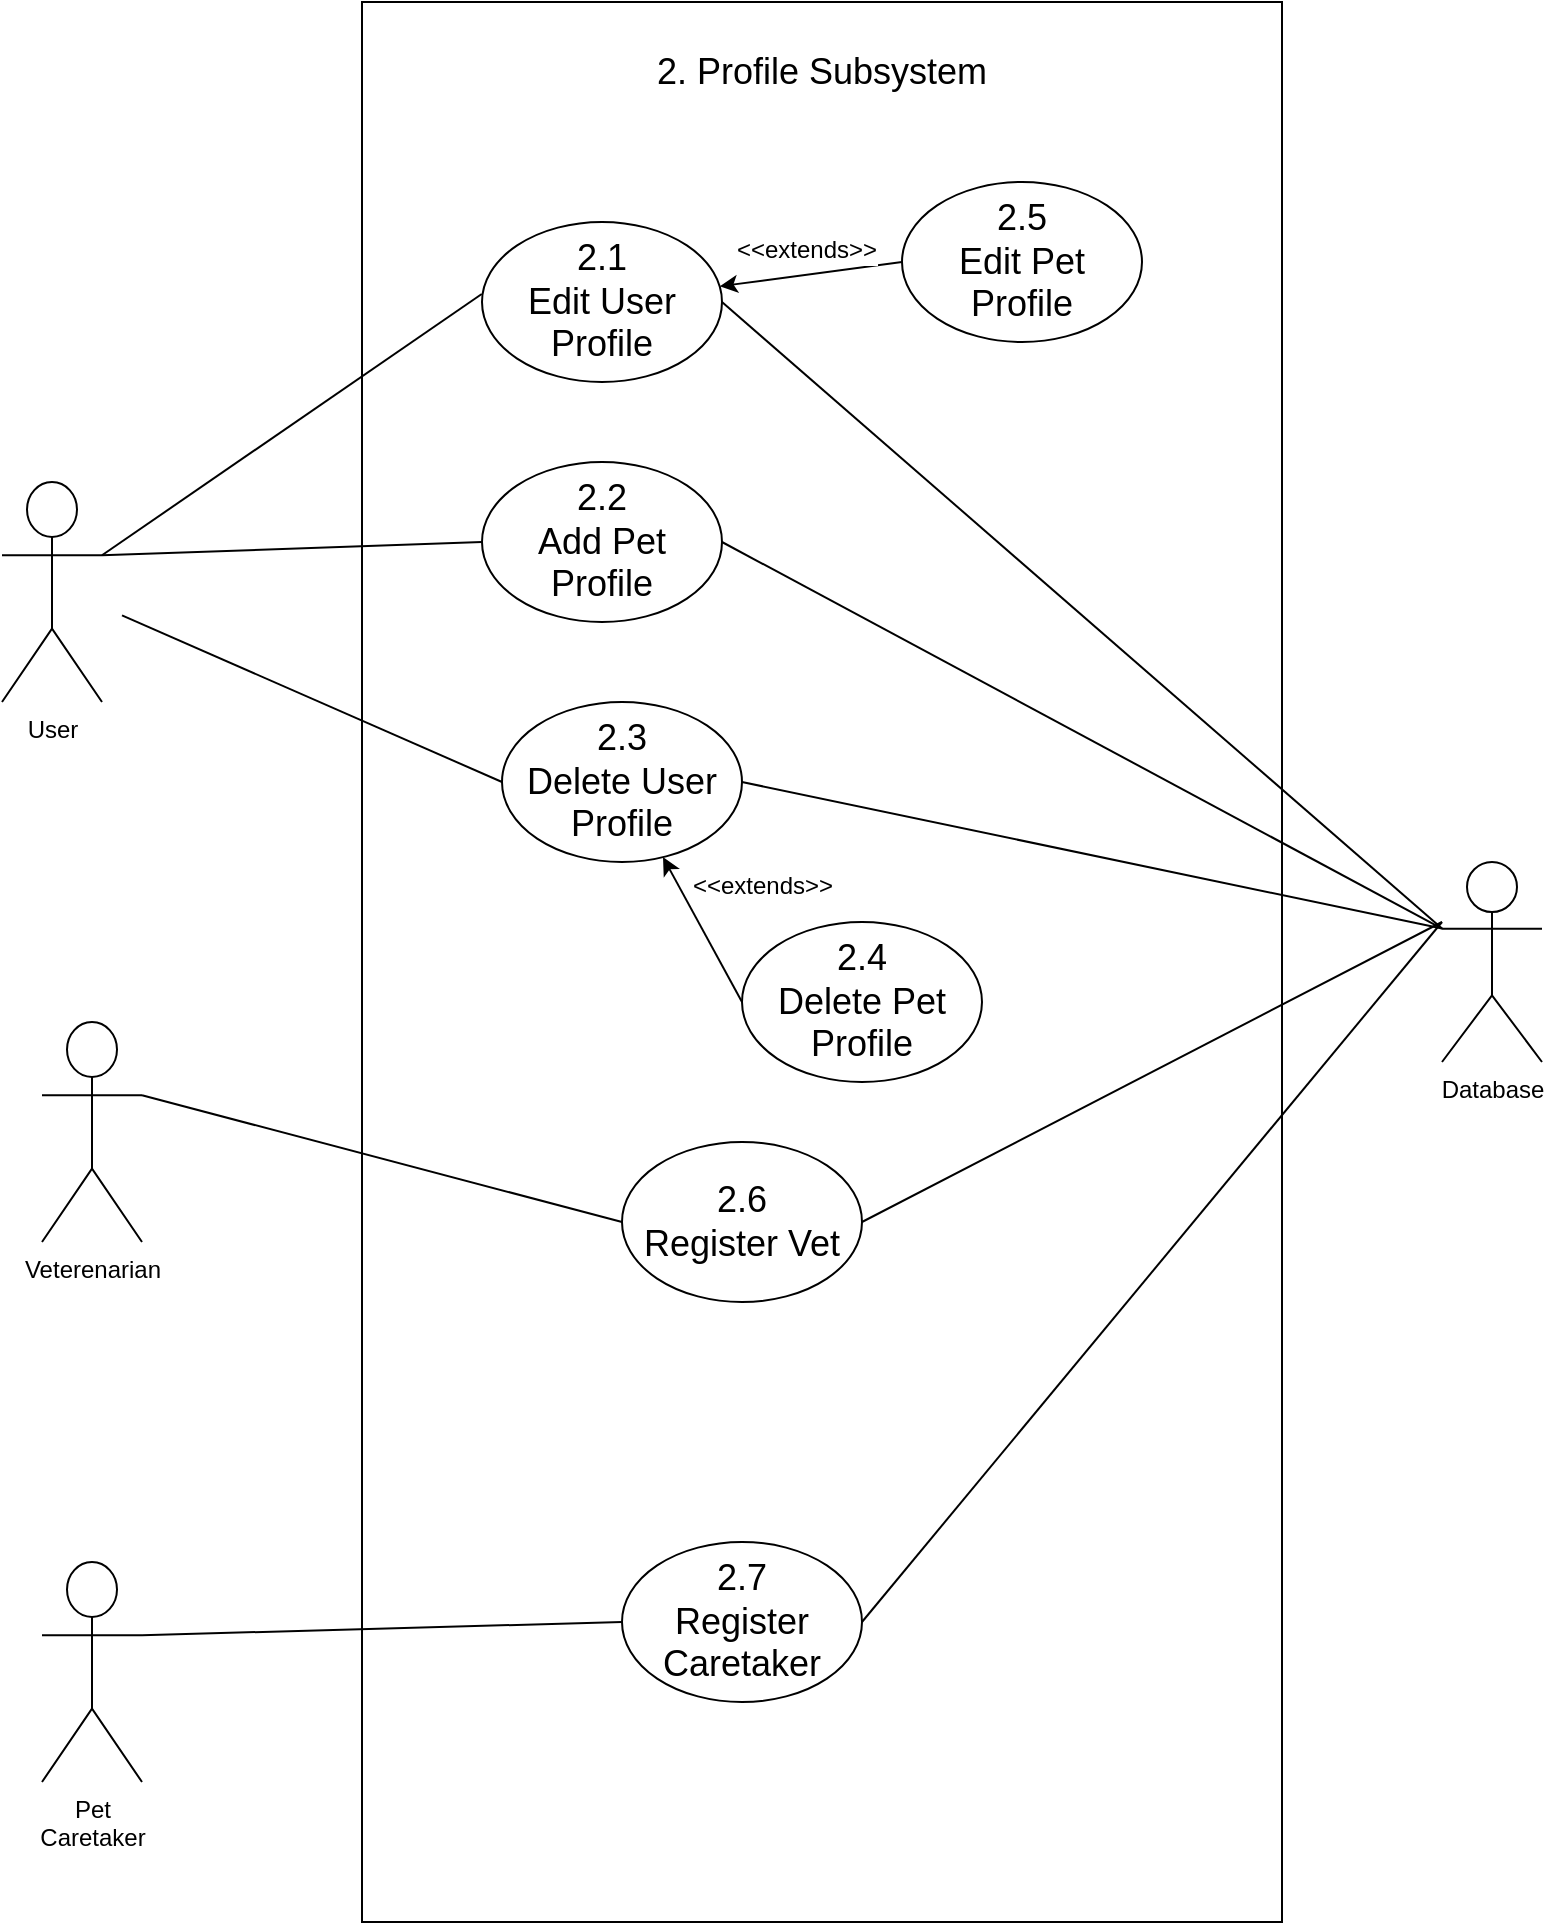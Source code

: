 <mxfile>
    <diagram id="Lc6ubmWDAbJtyx3qvAJk" name="Page-1">
        <mxGraphModel dx="1688" dy="1211" grid="1" gridSize="10" guides="1" tooltips="1" connect="1" arrows="1" fold="1" page="1" pageScale="1" pageWidth="850" pageHeight="1100" math="0" shadow="0">
            <root>
                <mxCell id="0"/>
                <mxCell id="1" parent="0"/>
                <mxCell id="2" value="" style="rounded=0;whiteSpace=wrap;html=1;" vertex="1" parent="1">
                    <mxGeometry x="210" y="100" width="460" height="960" as="geometry"/>
                </mxCell>
                <mxCell id="3" style="edgeStyle=none;html=1;fontSize=12;endArrow=none;endFill=0;entryX=-0.001;entryY=0.45;entryDx=0;entryDy=0;entryPerimeter=0;exitX=1;exitY=0.333;exitDx=0;exitDy=0;exitPerimeter=0;" edge="1" parent="1" source="4" target="9">
                    <mxGeometry relative="1" as="geometry"/>
                </mxCell>
                <mxCell id="4" value="User" style="shape=umlActor;verticalLabelPosition=bottom;verticalAlign=top;html=1;outlineConnect=0;" vertex="1" parent="1">
                    <mxGeometry x="30" y="340" width="50" height="110" as="geometry"/>
                </mxCell>
                <mxCell id="5" value="Database" style="shape=umlActor;verticalLabelPosition=bottom;verticalAlign=top;html=1;outlineConnect=0;" vertex="1" parent="1">
                    <mxGeometry x="750" y="530" width="50" height="100" as="geometry"/>
                </mxCell>
                <mxCell id="6" value="2. Profile Subsystem" style="text;html=1;strokeColor=none;fillColor=none;align=center;verticalAlign=middle;whiteSpace=wrap;rounded=0;fontSize=18;" vertex="1" parent="1">
                    <mxGeometry x="345" y="120" width="190" height="30" as="geometry"/>
                </mxCell>
                <mxCell id="7" style="edgeStyle=none;html=1;entryX=0;entryY=0.5;entryDx=0;entryDy=0;fontSize=18;endArrow=none;endFill=0;startArrow=classic;startFill=1;" edge="1" parent="1" source="9" target="11">
                    <mxGeometry relative="1" as="geometry"/>
                </mxCell>
                <mxCell id="8" value="&lt;font style=&quot;font-size: 12px;&quot;&gt;&amp;lt;&amp;lt;extends&amp;gt;&amp;gt;&lt;/font&gt;" style="edgeLabel;html=1;align=center;verticalAlign=middle;resizable=0;points=[];fontSize=14;" vertex="1" connectable="0" parent="7">
                    <mxGeometry x="-0.248" y="1" relative="1" as="geometry">
                        <mxPoint x="9" y="-14" as="offset"/>
                    </mxGeometry>
                </mxCell>
                <mxCell id="9" value="2.1&lt;br&gt;Edit User Profile" style="ellipse;whiteSpace=wrap;html=1;fontSize=18;" vertex="1" parent="1">
                    <mxGeometry x="270" y="210" width="120" height="80" as="geometry"/>
                </mxCell>
                <mxCell id="10" style="edgeStyle=none;html=1;entryX=0;entryY=0.333;entryDx=0;entryDy=0;entryPerimeter=0;fontSize=12;endArrow=none;endFill=0;exitX=1;exitY=0.5;exitDx=0;exitDy=0;" edge="1" parent="1" source="9" target="5">
                    <mxGeometry relative="1" as="geometry"/>
                </mxCell>
                <mxCell id="11" value="2.5&lt;br&gt;Edit Pet Profile" style="ellipse;whiteSpace=wrap;html=1;fontSize=18;" vertex="1" parent="1">
                    <mxGeometry x="480" y="190" width="120" height="80" as="geometry"/>
                </mxCell>
                <mxCell id="12" value="2.2&lt;br&gt;Add Pet Profile" style="ellipse;whiteSpace=wrap;html=1;fontSize=18;" vertex="1" parent="1">
                    <mxGeometry x="270" y="330" width="120" height="80" as="geometry"/>
                </mxCell>
                <mxCell id="13" style="edgeStyle=none;html=1;fontSize=12;endArrow=none;endFill=0;entryX=0;entryY=0.5;entryDx=0;entryDy=0;exitX=1;exitY=0.333;exitDx=0;exitDy=0;exitPerimeter=0;" edge="1" parent="1" source="4" target="12">
                    <mxGeometry relative="1" as="geometry">
                        <mxPoint x="90" y="460" as="sourcePoint"/>
                        <mxPoint x="279.88" y="256" as="targetPoint"/>
                    </mxGeometry>
                </mxCell>
                <mxCell id="14" style="edgeStyle=none;html=1;fontSize=12;endArrow=none;endFill=0;entryX=0;entryY=0.333;entryDx=0;entryDy=0;entryPerimeter=0;exitX=1;exitY=0.5;exitDx=0;exitDy=0;" edge="1" parent="1" source="12" target="5">
                    <mxGeometry relative="1" as="geometry">
                        <mxPoint x="100" y="470" as="sourcePoint"/>
                        <mxPoint x="289.88" y="266" as="targetPoint"/>
                    </mxGeometry>
                </mxCell>
                <mxCell id="16" value="2.3&lt;br&gt;Delete User Profile" style="ellipse;whiteSpace=wrap;html=1;fontSize=18;" vertex="1" parent="1">
                    <mxGeometry x="280" y="450" width="120" height="80" as="geometry"/>
                </mxCell>
                <mxCell id="17" style="edgeStyle=none;html=1;fontSize=12;endArrow=none;endFill=0;entryX=0;entryY=0.5;entryDx=0;entryDy=0;exitX=1;exitY=0.333;exitDx=0;exitDy=0;exitPerimeter=0;" edge="1" parent="1" target="16">
                    <mxGeometry relative="1" as="geometry">
                        <mxPoint x="90" y="406.667" as="sourcePoint"/>
                        <mxPoint x="289.88" y="376" as="targetPoint"/>
                    </mxGeometry>
                </mxCell>
                <mxCell id="18" style="edgeStyle=none;html=1;fontSize=12;endArrow=none;endFill=0;exitX=1;exitY=0.5;exitDx=0;exitDy=0;entryX=0;entryY=0.333;entryDx=0;entryDy=0;entryPerimeter=0;" edge="1" parent="1" source="16" target="5">
                    <mxGeometry relative="1" as="geometry">
                        <mxPoint x="110" y="590" as="sourcePoint"/>
                        <mxPoint x="760" y="400" as="targetPoint"/>
                    </mxGeometry>
                </mxCell>
                <mxCell id="19" value="2.4&lt;br&gt;Delete Pet Profile" style="ellipse;whiteSpace=wrap;html=1;fontSize=18;" vertex="1" parent="1">
                    <mxGeometry x="400" y="560" width="120" height="80" as="geometry"/>
                </mxCell>
                <mxCell id="20" style="edgeStyle=none;html=1;fontSize=18;endArrow=none;endFill=0;startArrow=classic;startFill=1;entryX=0;entryY=0.5;entryDx=0;entryDy=0;" edge="1" parent="1" source="16" target="19">
                    <mxGeometry relative="1" as="geometry">
                        <mxPoint x="425" y="500" as="sourcePoint"/>
                        <mxPoint x="120" y="580" as="targetPoint"/>
                    </mxGeometry>
                </mxCell>
                <mxCell id="21" value="&lt;font style=&quot;font-size: 12px;&quot;&gt;&amp;lt;&amp;lt;extends&amp;gt;&amp;gt;&lt;/font&gt;" style="edgeLabel;html=1;align=center;verticalAlign=middle;resizable=0;points=[];fontSize=14;" vertex="1" connectable="0" parent="20">
                    <mxGeometry x="-0.248" y="1" relative="1" as="geometry">
                        <mxPoint x="34" y="-14" as="offset"/>
                    </mxGeometry>
                </mxCell>
                <mxCell id="23" value="Pet&lt;br&gt;Caretaker" style="shape=umlActor;verticalLabelPosition=bottom;verticalAlign=top;html=1;outlineConnect=0;" vertex="1" parent="1">
                    <mxGeometry x="50" y="880" width="50" height="110" as="geometry"/>
                </mxCell>
                <mxCell id="24" value="Veterenarian" style="shape=umlActor;verticalLabelPosition=bottom;verticalAlign=top;html=1;outlineConnect=0;" vertex="1" parent="1">
                    <mxGeometry x="50" y="610" width="50" height="110" as="geometry"/>
                </mxCell>
                <mxCell id="26" value="2.6&lt;br&gt;Register Vet" style="ellipse;whiteSpace=wrap;html=1;fontSize=18;" vertex="1" parent="1">
                    <mxGeometry x="340" y="670" width="120" height="80" as="geometry"/>
                </mxCell>
                <mxCell id="27" style="edgeStyle=none;html=1;fontSize=12;endArrow=none;endFill=0;entryX=0;entryY=0.5;entryDx=0;entryDy=0;exitX=1;exitY=0.333;exitDx=0;exitDy=0;exitPerimeter=0;" edge="1" parent="1" target="26" source="24">
                    <mxGeometry relative="1" as="geometry">
                        <mxPoint x="120" y="716.667" as="sourcePoint"/>
                        <mxPoint x="319.88" y="596" as="targetPoint"/>
                    </mxGeometry>
                </mxCell>
                <mxCell id="28" style="edgeStyle=none;html=1;fontSize=12;endArrow=none;endFill=0;exitX=1;exitY=0.5;exitDx=0;exitDy=0;" edge="1" parent="1" source="26">
                    <mxGeometry relative="1" as="geometry">
                        <mxPoint x="140" y="810" as="sourcePoint"/>
                        <mxPoint x="750" y="560" as="targetPoint"/>
                    </mxGeometry>
                </mxCell>
                <mxCell id="30" value="2.7&lt;br&gt;Register Caretaker" style="ellipse;whiteSpace=wrap;html=1;fontSize=18;" vertex="1" parent="1">
                    <mxGeometry x="340" y="870" width="120" height="80" as="geometry"/>
                </mxCell>
                <mxCell id="31" style="edgeStyle=none;html=1;fontSize=12;endArrow=none;endFill=0;entryX=0;entryY=0.5;entryDx=0;entryDy=0;exitX=1;exitY=0.333;exitDx=0;exitDy=0;exitPerimeter=0;" edge="1" parent="1" target="30" source="23">
                    <mxGeometry relative="1" as="geometry">
                        <mxPoint x="130" y="906.667" as="sourcePoint"/>
                        <mxPoint x="349.88" y="796" as="targetPoint"/>
                    </mxGeometry>
                </mxCell>
                <mxCell id="32" style="edgeStyle=none;html=1;fontSize=12;endArrow=none;endFill=0;exitX=1;exitY=0.5;exitDx=0;exitDy=0;" edge="1" parent="1" source="30">
                    <mxGeometry relative="1" as="geometry">
                        <mxPoint x="170" y="1010" as="sourcePoint"/>
                        <mxPoint x="750" y="560" as="targetPoint"/>
                    </mxGeometry>
                </mxCell>
            </root>
        </mxGraphModel>
    </diagram>
</mxfile>